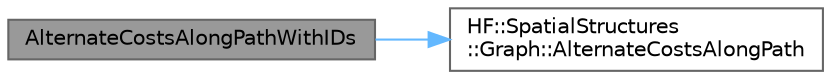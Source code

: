 digraph "AlternateCostsAlongPathWithIDs"
{
 // LATEX_PDF_SIZE
  bgcolor="transparent";
  edge [fontname=Helvetica,fontsize=10,labelfontname=Helvetica,labelfontsize=10];
  node [fontname=Helvetica,fontsize=10,shape=box,height=0.2,width=0.4];
  rankdir="LR";
  Node1 [label="AlternateCostsAlongPathWithIDs",height=0.2,width=0.4,color="gray40", fillcolor="grey60", style="filled", fontcolor="black",tooltip="Get the alternate costs of traversing a given path."];
  Node1 -> Node2 [color="steelblue1",style="solid"];
  Node2 [label="HF::SpatialStructures\l::Graph::AlternateCostsAlongPath",height=0.2,width=0.4,color="grey40", fillcolor="white", style="filled",URL="$a01551.html#a0fb4bbcb7d8b4b9c58b172fa71548890",tooltip="Computes an alternate cost type between nodes along a path."];
}
